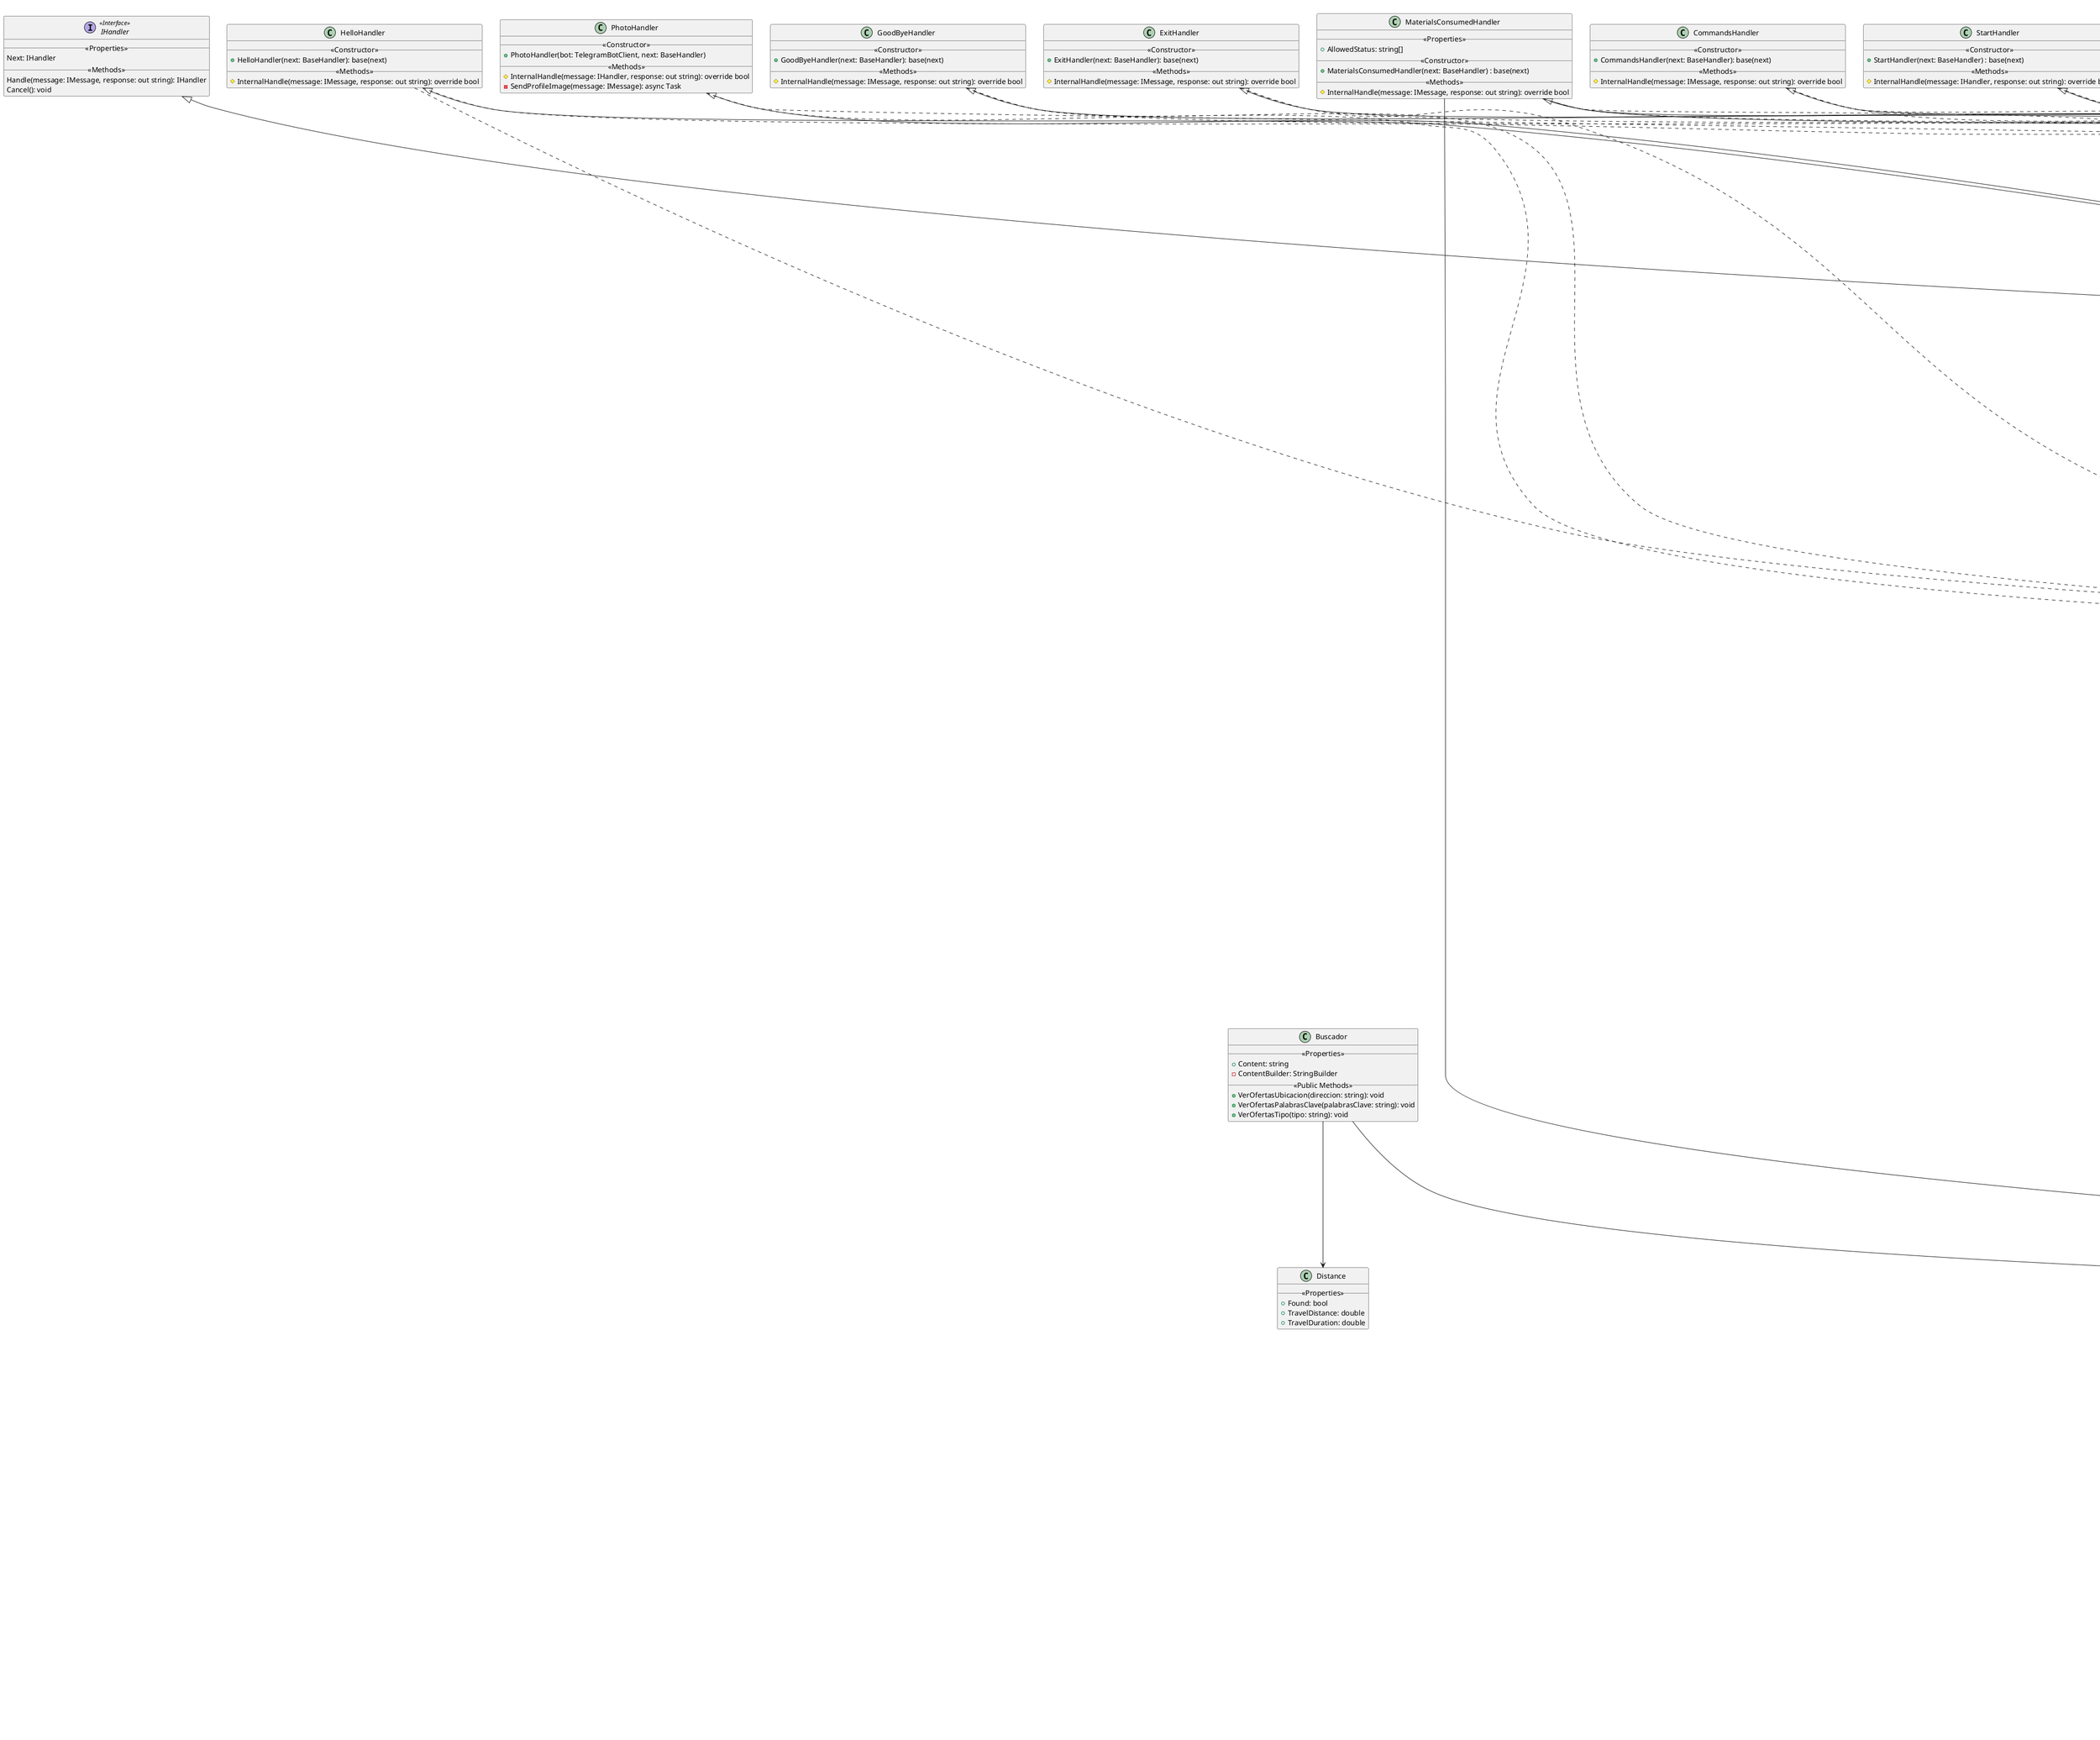 @startuml

class TelegramAdapter {
    __<<Properties>>__
    + Text: string
    + UserId: string
    + ChatId: string
    + FirstName: string
    + LastName: string
    + Date: DateTime
    + PhoneNumber: string
    __<<Constructor>>__
    + TelegramAdapter(message: Message)
}

class Buscador {
    __<<Properties>>__
    + Content: string
    - ContentBuilder: StringBuilder
    __<<Public Methods>>__
    + VerOfertasUbicacion(direccion: string): void
    + VerOfertasPalabrasClave(palabrasClave: string): void
    + VerOfertasTipo(tipo: string): void
}

class Datos << (S, SteelBlue) Singleton >> {
    __<<Properties>>__
    - listaAdmins: string[]
    - listaRubros: ArrayList
    - listaTipos: ArrayList
    - listaHabilitaciones: ArrayList
    - listaTokens: List<string>
    - listaOfertas: List<Oferta>
    - listaUsuarioEmpresa: List<UserEmpresa>
    - listaUsuarioEmprendedor: List<UserEmprendedor>
    __<<Public Methods>>__
    + LoadData() : void
    + GetOfertaById(userId: string, oferId: string) : Oferta
    + GetUserById(id: string) : IUser
    + RegistrarUsuarioEmpresa(user: UserEmpresa) : void
    + RegistrarUsuarioEmprendedor(user: UserEmprendedor) : void
    + AgregarToken(token: string) : void
    + EliminarToken(token: string) : void
    + IsOfferValid(userId: string, oferId: string) : bool
    + IsRegistered(id: string) : bool
    + IsAdmin(id: string) : bool
    + IsTokenValid(token: string) : bool
    + CheckHabilitaciones(habilitacion: string) : bool
    + CheckTipos(tipoProducto: string) : bool
    + CheckRubros(rubro: string) : bool
    + UpdateOfersData() : void
    + UpdateTokensData() : void
    + UpdateEmpresasData() : void
    + UpdateEmprendedoresData() : void
    __<<Private Methods>>__
    - LoadTokensData() : void
    - LoadRegisteredEmpresas() : void
    - LoadRegisteredEmprendedores() : void
    - LoadPublications() : void
}

class Emprendedor{
    __<<Properties>>__
    - compras: ArrayList
    - especializaciones: ArrayList
    + Ubicacion: string
    + Rubro: Rubro
    + Habilitacion: Habilitaciones
    + Especializaciones: ArrayList
    + Compras: ArrayList
    __<<Constructor>>__
    + Emprendedor() <<JsonConstructor>>
    + Emprendedor(ubicacion: string, rubro: Rubro, Habilitacion: Habilitaciones)
    __<<Methods>>__
    + AgregarHabilitacion(habilitacion: string) : void
    + AgregarRubro(rubro: string) : void
    + AgregarEspecializacion(especializacion: string) : void
    + EliminarEspecializacion(especializacion: string) : void
    + ConsumoXTiempo(userEmprendedor: UserEmprendedor) : string
}

class Empresa {
    __<<Properties>>__
    + Nombre: string
    + Ubicacion: string
    + Rubro: Rubro
    + Especializaciones: ArrayList
    + Ofertas: List<Ofertas>
    __<<Constructor>>__
    + Empresa() <<JsonConstructor>>
    + Empresa(nombre: string, ubicacion: string, rubro: Rubro)
    __<<Methods>>__
    + AgregarRubro(rubro: string) : void
    + CrearEmpresa(nombre: string, ubicacion: string, rubro: string) : void
    + AgregarMsjClave(oferId: string, palabra: string) : void
    + AgregarEspecializacion(especializacion: string) : void
    + VerificarVentas(): Dictionary<string, int>
}

class Habilitaciones {
    __<<Properties>>__
    + Habilitaciones: string
    __<<Constructor>>__
    + Habilitaciones() <<JsonConstructor>>
    + Habilitaciones(habilitacion: string)
}

class IdGenerator {
    __<<Methods>>__
    {static}  + GenerateToken(): string
    {static}  + GenerateNumercId(): string
    {static} - generator(lengh: int, charString: string): string
}

class Oferta {
    __<<Properties>>__
    - palabrasClave: ArrayList
    - comprador: UserEmprendedor
    + Id: string
    + Nombre: string
    + Product: Producto
    + PalabrasClave: ArrayList <<JsonConstructor>>
    + HabilitacionesOferta: Habilitaciones
    + IsVendido: bool
    + isRecurrente: bool
    + Comprador: UserEmprendedor
    __<<Constructor>>__
    + Oferta() <<JsonConstructor>>
    + Oferta(nombre: string, product: Producto, isRecurrente: bool, habilitacionesOferta: Habilitaciones)
    __<<Methods>>__
    + AgregarMsjClave(palabra: string): void
}

class Producto {
    __<<Properties>>__
    + IsPesos: bool
    + Nombre: string
    + Descripcion: string
    + Ubicacion: string
    + Valor: int
    + Cantidad: int
    + Tipo: TipoProducto
    __<<Constructor>>__
    + Producto() <<JsonConstructor>>
    + Producto(nombre: string, descripcion: string, ubicacion: string, valor: int, isPesos: bool, cantidad: int, tipo: TipoProducto)
    __<<Methods>>__
    + MonetaryValue(): string
}

class Rubro {
    __<<Properties>>__
    + Rubros: string
    __<<Constructor>>__
    + Rubro() <<JsonConstructor>>
    + Rubro(rubro: string)
}

class Singleton << (S, SteelBlue) Singleton >> {
    __<<Properties>>__
    {static} - instance: Singleton
    __<<Methods>>__
    - Singleton()
    {static} + getInstance(): Singleton
}

class StatusManager  << (S, SteelBlue) Singleton >> {
    __<<Properties>>__
    - userData: Dictionary <string, string>
    __<<Methods>>__
    + ListaEstadoUsuario(): Dictionary <string, string>
    + AgregarEstadoUsuario(id: string, estado: string): void
    + PrintUserStatus(): void
    + CheckStatus(id: string): string
}

class Temp {
    __<<Properties>>__
    + TempData: Dictionary <string, Dictionary<string,string>>
    __<<Methods>>__
    + AddDataById(id: string, key: string, data: string): void
    + GetDataByKey(id: string, key: string): string
    + WipeDataById(id: string): void
}

class TipoProducto {
    __<<Properties>>__
    + Nombre: string
    __<<Constructor>>__
    + TipoProducto() <<JsonConstructor>>
    + TipoProducto(tipo: string)
}

class UserAdmin {
    __<<Properties>>__
    + Id: string
    + Nombre: string
    __<<Constructor>>__
    + UserAdmin(id: string, nombre: string)
    __<<Methods>>__
    {static} + InvitarEmpresa(): string
}

class UserCreator << (S, SteelBlue) Singleton >>{
    __<<Methods>>__
    + CrearUserAdmin(id: string): void
    + CrearUserEmpresa(id: string): void
    + CrearUserEmprendedor(id: string): void
}

class UserEmprendedor {
    __<<Properties>>__
    + Id: string
    + Nombre: string
    + Emprendedor: Emprendedor
    __<<Constructor>>__
    + UserEmprendedor() <<JsonConstructor>>
    + UserEmprendedor(id: string, nombre: string)
    __<<Methods>>__
    + AgregarHabilitacion(habilitacion: string): void
    + AgregarRubro(rubro: string): void
    + AgregarEspecializacion(especializacion: string): void
    + EliminarEspecializacion(especializacion: string): void
    + ConsumoXTiempo(): string
    + VerOfertasPalabrasClave(palabraClave: string): string
    + VerOfertasUbicacion(): string
    + VerOfertasTipo(tipo: string): string
}

class UserEmpresa {
    __<<Properties>>__
    + Id: string
    + Nombre: string
    + Empresa: Empresa
    + IsInvited: bool
    __<<Constructor>>__
    + UserEmpresa() <<JsonConstructor>>
    + UserEmpresa(id: string, nombre: string)
    __<<Methods>>__
    + AgregarRubro(rubro: string) : void
    + CrearEmpresa(nombre: string, ubicacion: string, rubro: string) : void
    + CrearMsjClave(oferId: string, palabra: string) : void
    + CrearOferta(datosOferta: string, datosHabilitacion: string, isRecurrente: string, nombreProducto: string, descripcionProducto: string, ubicacionProducto: string, valorProducto: int, valorMoneda: string, cantidadProducto: int, datosTipoProducto: string): void
    + CrearProducto(nombre: string, descripcion: string, ubicacion: string, valor: int, isPesos: bool, cantidad: int, datosTipoProducto: string): Producto
    + ConcretarOferta(input: string, nombreOferta: string): void
    + VerificarVentas(): Dictionary<string, int>
}


interface IMessage << Interface >> {
    __<<Properties>>__
    UserId: string
    ChatId: string
    Text: string
    FirstName: string
    LastName: string
    Date: DateTime
    PhoneNumber: string
}

interface IUser << Interface >> {
    __<<Properties>>__
    Id: string
}

interface IHandler << Interface >> {
    __<<Properties>>__
    Next: IHandler
    __<<Methods>>__
    Handle(message: IMessage, response: out string): IHandler
    Cancel(): void
}


class Distance{
    __<<Properties>>__
    + Found: bool
    + TravelDistance: double
    + TravelDuration: double
}

class Location{
    __<<Properties>>__
    + Found: bool
    + AddresLine: string
    + CountryRegion: string
    + FormattedAddress: string
    + Locality: string
    + PostalCode: string
    + Latitude: double
    + Longitude: double
}


class LocationApiClient{
    __<<Properties>>__
    {static} - DistanceUrl: string
    {static} - Location: string
    {static} - MapUrl: string
    {static} - RouteUrl: string
    __<<Methods>>__
    + GetLocationAsync(address: string, city: string, department: string, country: string): async Task<Location>
    + GetLocation(address: string, city: string, department: string, country: string): Location
    + GetDistanceAsync(from: Location, to: Location): async Task<Distance>
    + GetDistance(from: Location, to: Location): Distance
    + GetDistanceAsync(from: string, to: string): async Task<Distance>
    + GetDistance(from: string, to: string): Distance
    + DownloadMapAsync(latitude: double, longitude: double, path: string, zoomLevel: int): async Task
    + DownloadMap(latitude: double, longitude: double, zoomLevel: int): void
    + DownloadRouteAsync(fromLatitude: double, fromLongitude: double, toLatitude: double, toLongitude: double, path: string): async Task
    + DownloadRoute(fromLatitude: double, fromLongitude: double, toLatitude: double, toLongitude: double, path: string): void
    + Dispose(): void
    # Dispose(disposing: bool): virtual void
    __<<Private Methods>>__
    {static} - GetUri(baseUrl: string, parameters: IDictionary<string, string>): Uri
}


abstract class BaseHandler{
    __<<Properties>>__
    + Next: IHandler
    + Keywords: string[]
    __<<Constructor>>__
    + BaseHandler(next: IHandler)
    + BaseHandler(keywords: string[], next: BaseHandler)
    __<<Methods>>__
    {abstract} # InternalHandle(message: IMessage, responder: out string): bool
    # InternalCancel(): virtual void
    # CanHandle(message: IMessage): virtual void
    + Handle(message: IMessage, response: out string): IHandler
    + Cancel(): virtual void
}

class StartHandler{
    __<<Constructor>>__
    + StartHandler(next: BaseHandler) : base(next)
    __<<Methods>>__
    # InternalHandle(message: IHandler, response: out string): override bool
}


class PhotoHandler{
    __<<Constructor>>__
    + PhotoHandler(bot: TelegramBotClient, next: BaseHandler)
    __<<Methods>>__
    # InternalHandle(message: IHandler, response: out string): override bool
    - SendProfileImage(message: IMessage): async Task
}

class AddAuthorizationHandler {
    __<<Properties>>__
    + AllowedStatus: string[]
    __<<Constructor>>__
    + AddAuthorizationHandler(next: BaseHandler) : base(next)
    __<<Methods>>__
    # InternalHandle(message: IMessage, response: out string): override bool
}

class AddKeyWordHandler{
    __<<Properties>>__
    + AllowedStatus: string[]
    __<<Constructor>>__
    + AddKeyWordHandler(next: BaseHandler) : base(next)
    __<<Methods>>__
    # InternalHandle(message: IMessage, response: out string): override bool
}


class CommandsHandler{
    __<<Constructor>>__
    + CommandsHandler(next: BaseHandler): base(next)
    __<<Methods>>__
    # InternalHandle(message: IMessage, response: out string): override bool
}


class EndOfferHandler{
    __<<Properties>>__
    + AllowedStatus: string[]
    __<<Constructor>>__
    + EndOfferHandler(next: BaseHandler) : base(next)
    __<<Methods>>__
    # InternalHandle(message: IMessage, response: out string): override bool
}


class ExitHandler{
    __<<Constructor>>__
    + ExitHandler(next: BaseHandler): base(next)
    __<<Methods>>__
    # InternalHandle(message: IMessage, response: out string): override bool
}



class GoodByeHandler{
    __<<Constructor>>__
    + GoodByeHandler(next: BaseHandler): base(next)
    __<<Methods>>__
    # InternalHandle(message: IMessage, response: out string): override bool
}


class HelloHandler{
    __<<Constructor>>__
    + HelloHandler(next: BaseHandler): base(next)
    __<<Methods>>__
    # InternalHandle(message: IMessage, response: out string): override bool
}



class InviteHandler{
    __<<Properties>>__
    + AllowedStatus: string[]
    __<<Constructor>>__
    + InviteHandler(next: BaseHandler) : base(next)
    __<<Methods>>__
    # InternalHandle(message: IMessage, response: out string): override bool
}




class MaterialsConsumedHandler{
    __<<Properties>>__
    + AllowedStatus: string[]
    __<<Constructor>>__
    + MaterialsConsumedHandler(next: BaseHandler) : base(next)
    __<<Methods>>__
    # InternalHandle(message: IMessage, response: out string): override bool
}


class PeriodOfTimeHandler{
    __<<Properties>>__
    + AllowedStatus: string[]
    __<<Constructor>>__
    + PeriodOfTimeHandler(next: BaseHandler) : base(next)
    __<<Methods>>__
    # InternalHandle(message: IMessage, response: out string): override bool
}


class PublishHandler{
    __<<Properties>>__
    + AllowedStatus: string[]
    __<<Constructor>>__
    + PublishHandler(next: BaseHandler) : base(next)
    __<<Methods>>__
    # InternalHandle(message: IMessage, response: out string): override bool
}




class RegisterHandler{
    __<<Properties>>__
    + AllowedStatus: string[]
    __<<Constructor>>__
    + RegisterHandler(next: BaseHandler) : base(next)
    __<<Methods>>__
    # InternalHandle(message: IMessage, response: out string): override bool
    - generarListaRubros(): StringBuilder
    - generarListaHabilitaciones(): StringBuilder
}






class SearchCategoryHandler{
    __<<Properties>>__
    + AllowedStatus: string[]
    __<<Constructor>>__
    + SearchCategoryHandler(next: BaseHandler) : base(next)
    __<<Methods>>__
    # InternalHandle(message: IMessage, response: out string): override bool
}


class SearchKeyWordsHandler{
    __<<Properties>>__
    + AllowedStatus: string[]
    __<<Constructor>>__
    + SearchKeyWordsHandler(next: BaseHandler) : base(next)
    __<<Methods>>__
    # InternalHandle(message: IMessage, response: out string): override bool
}


class SearchRecurrencyHandler{
    __<<Properties>>__
    + AllowedStatus: string[]
    __<<Constructor>>__
    + SearchRecurrencyHandler(next: BaseHandler) : base(next)
    __<<Methods>>__
    # InternalHandle(message: IMessage, response: out string): override bool
}



class SearchZoneHandler{
    __<<Properties>>__
    + AllowedStatus: string[]
    __<<Constructor>>__
    + SearchZoneHandler(next: BaseHandler) : base(next)
    __<<Methods>>__
    # InternalHandle(message: IMessage, response: out string): override bool
}

class ShowInterestInOfferHandler{
    __<<Properties>>__
    + AllowedStatus: string[]
    __<<Constructor>>__
    + ShowInterestInOfferHandler(next: BaseHandler) : base(next)
    __<<Methods>>__
    # InternalHandle(message: IMessage, response: out string): override bool
}

Datos "1" o-- "1" UserEmpresa : UserEmpresa
Datos "1" o-- "1" Rubro : listaRubro
Datos "1" o-- "1" UserEmprendedor: listaUsusarioEmprendedor
Datos "1" o-- "1" Emprendedor: listaEmprendedor
Datos "1" o-- "1" Habilitaciones: listaHabilitaciones
Datos "1" o-- "1" Oferta: listaOferta
Datos "1" o-- "1" TipoProducto: listaTipos


Emprendedor "1" o-- "1" Rubro: Rubro
Emprendedor "1" o-- "1" Habilitaciones: Habilitaciones

UserEmprendedor "1" o-- "1" Emprendedor: Emprendedor


UserEmpresa "1" o-- "1" Empresa: Empresa


IUser ..|> UserEmprendedor
IUser ..|> UserEmpresa
IUser ..|> UserAdmin

Empresa o-- Oferta
Empresa o-- Rubro


Oferta o-- UserEmprendedor
Oferta o-- Producto
Oferta o-- Habilitaciones
Oferta o-- UserEmprendedor
Oferta ..> IdGenerator: Metodo GenerateNumericId()


Producto o-- TipoProducto

UserEmpresa ..> UserCreator
UserEmprendedor ..> UserCreator

skinparam groupInjeritance 4
ShowInterestInOfferHandler ..> StatusManager
AddAuthorizationHandler ..> StatusManager
AddKeyWordHandler ..> StatusManager
CommandsHandler ..> StatusManager
EndOfferHandler ..> StatusManager
ExitHandler ..> StatusManager
GoodByeHandler ..> StatusManager
HelloHandler ..> StatusManager
InviteHandler ..> StatusManager
MaterialsConsumedHandler ..> StatusManager
PeriodOfTimeHandler ..> StatusManager
PhotoHandler ..> StatusManager
PublishHandler ..> StatusManager
RegisterHandler ..> StatusManager
SearchCategoryHandler ..> StatusManager
SearchKeyWordsHandler ..> StatusManager
SearchRecurrencyHandler ..> StatusManager
SearchZoneHandler ..> StatusManager
ShowInterestInOfferHandler ..> StatusManager
StartHandler ..> StatusManager

BaseHandler ..> IMessage
ShowInterestInOfferHandler ..> IMessage
AddAuthorizationHandler ..> IMessage
AddKeyWordHandler ..> IMessage
CommandsHandler ..> IMessage
EndOfferHandler ..> IMessage
ExitHandler ..> IMessage
GoodByeHandler ..> IMessage
HelloHandler ..> IMessage
InviteHandler ..> IMessage
MaterialsConsumedHandler ..> IMessage
PeriodOfTimeHandler ..> IMessage
PhotoHandler ..> IMessage
PublishHandler ..> IMessage
RegisterHandler ..> IMessage
SearchCategoryHandler ..> IMessage
SearchKeyWordsHandler ..> IMessage
SearchRecurrencyHandler ..> IMessage
SearchZoneHandler ..> IMessage
ShowInterestInOfferHandler ..> IMessage
StartHandler ..> IMessage

ShowInterestInOfferHandler <|-- BaseHandler 
AddAuthorizationHandler <|-- BaseHandler
AddKeyWordHandler <|-- BaseHandler
CommandsHandler <|-- BaseHandler
EndOfferHandler <|-- BaseHandler
ExitHandler <|-- BaseHandler
GoodByeHandler <|-- BaseHandler
HelloHandler <|-- BaseHandler
InviteHandler <|-- BaseHandler
MaterialsConsumedHandler <|-- BaseHandler
PeriodOfTimeHandler <|-- BaseHandler
PhotoHandler <|-- BaseHandler
PublishHandler <|-- BaseHandler
RegisterHandler <|-- BaseHandler
SearchCategoryHandler <|-- BaseHandler
SearchKeyWordsHandler <|-- BaseHandler
SearchRecurrencyHandler <|-- BaseHandler
SearchZoneHandler <|-- BaseHandler
ShowInterestInOfferHandler <|-- BaseHandler
StartHandler <|-- BaseHandler



ShowInterestInOfferHandler --> Datos
AddAuthorizationHandler --> Datos
AddKeyWordHandler --> Datos
EndOfferHandler --> Datos
InviteHandler --> Datos
MaterialsConsumedHandler --> Datos
PeriodOfTimeHandler --> Datos
PublishHandler --> Datos
RegisterHandler --> Datos
SearchCategoryHandler --> Datos
SearchKeyWordsHandler --> Datos
SearchRecurrencyHandler --> Datos
SearchZoneHandler --> Datos
ShowInterestInOfferHandler --> Datos

AddAuthorizationHandler <-- UserEmprendedor


AddKeyWordHandler <-- UserEmpresa
AddKeyWordHandler <-- Temp


EndOfferHandler <|-- BaseHandler
EndOfferHandler --> UserEmpresa

InviteHandler --> UserEmprendedor

MaterialsConsumedHandler --> UserEmprendedor

PeriodOfTimeHandler --> UserEmpresa

PublishHandler --> UserEmpresa
PublishHandler --> Temp
PublishHandler --> LocationApiClient
PublishHandler --> Location


RegisterHandler --> UserCreator
RegisterHandler --> Temp
RegisterHandler --> LocationApiClient
RegisterHandler --> Location

Buscador --> Distance

SearchCategoryHandler --> UserEmprendedor

SearchKeyWordsHandler --> UserEmprendedor

SearchRecurrencyHandler --> UserEmprendedor

SearchZoneHandler --> UserEmprendedor

ShowInterestInOfferHandler --> UserEmprendedor

IMessage <|-- TelegramAdapter

IHandler <|-- BaseHandler

IUser ..> Datos: GetUserById()

UserEmpresa "1" o-- "1" Empresa : Empresa

Buscador --|> UserEmprendedor

Singleton --|> Temp
Singleton --|> Datos
Singleton --|> StatusManager
Singleton --|> UserCreator

@enduml